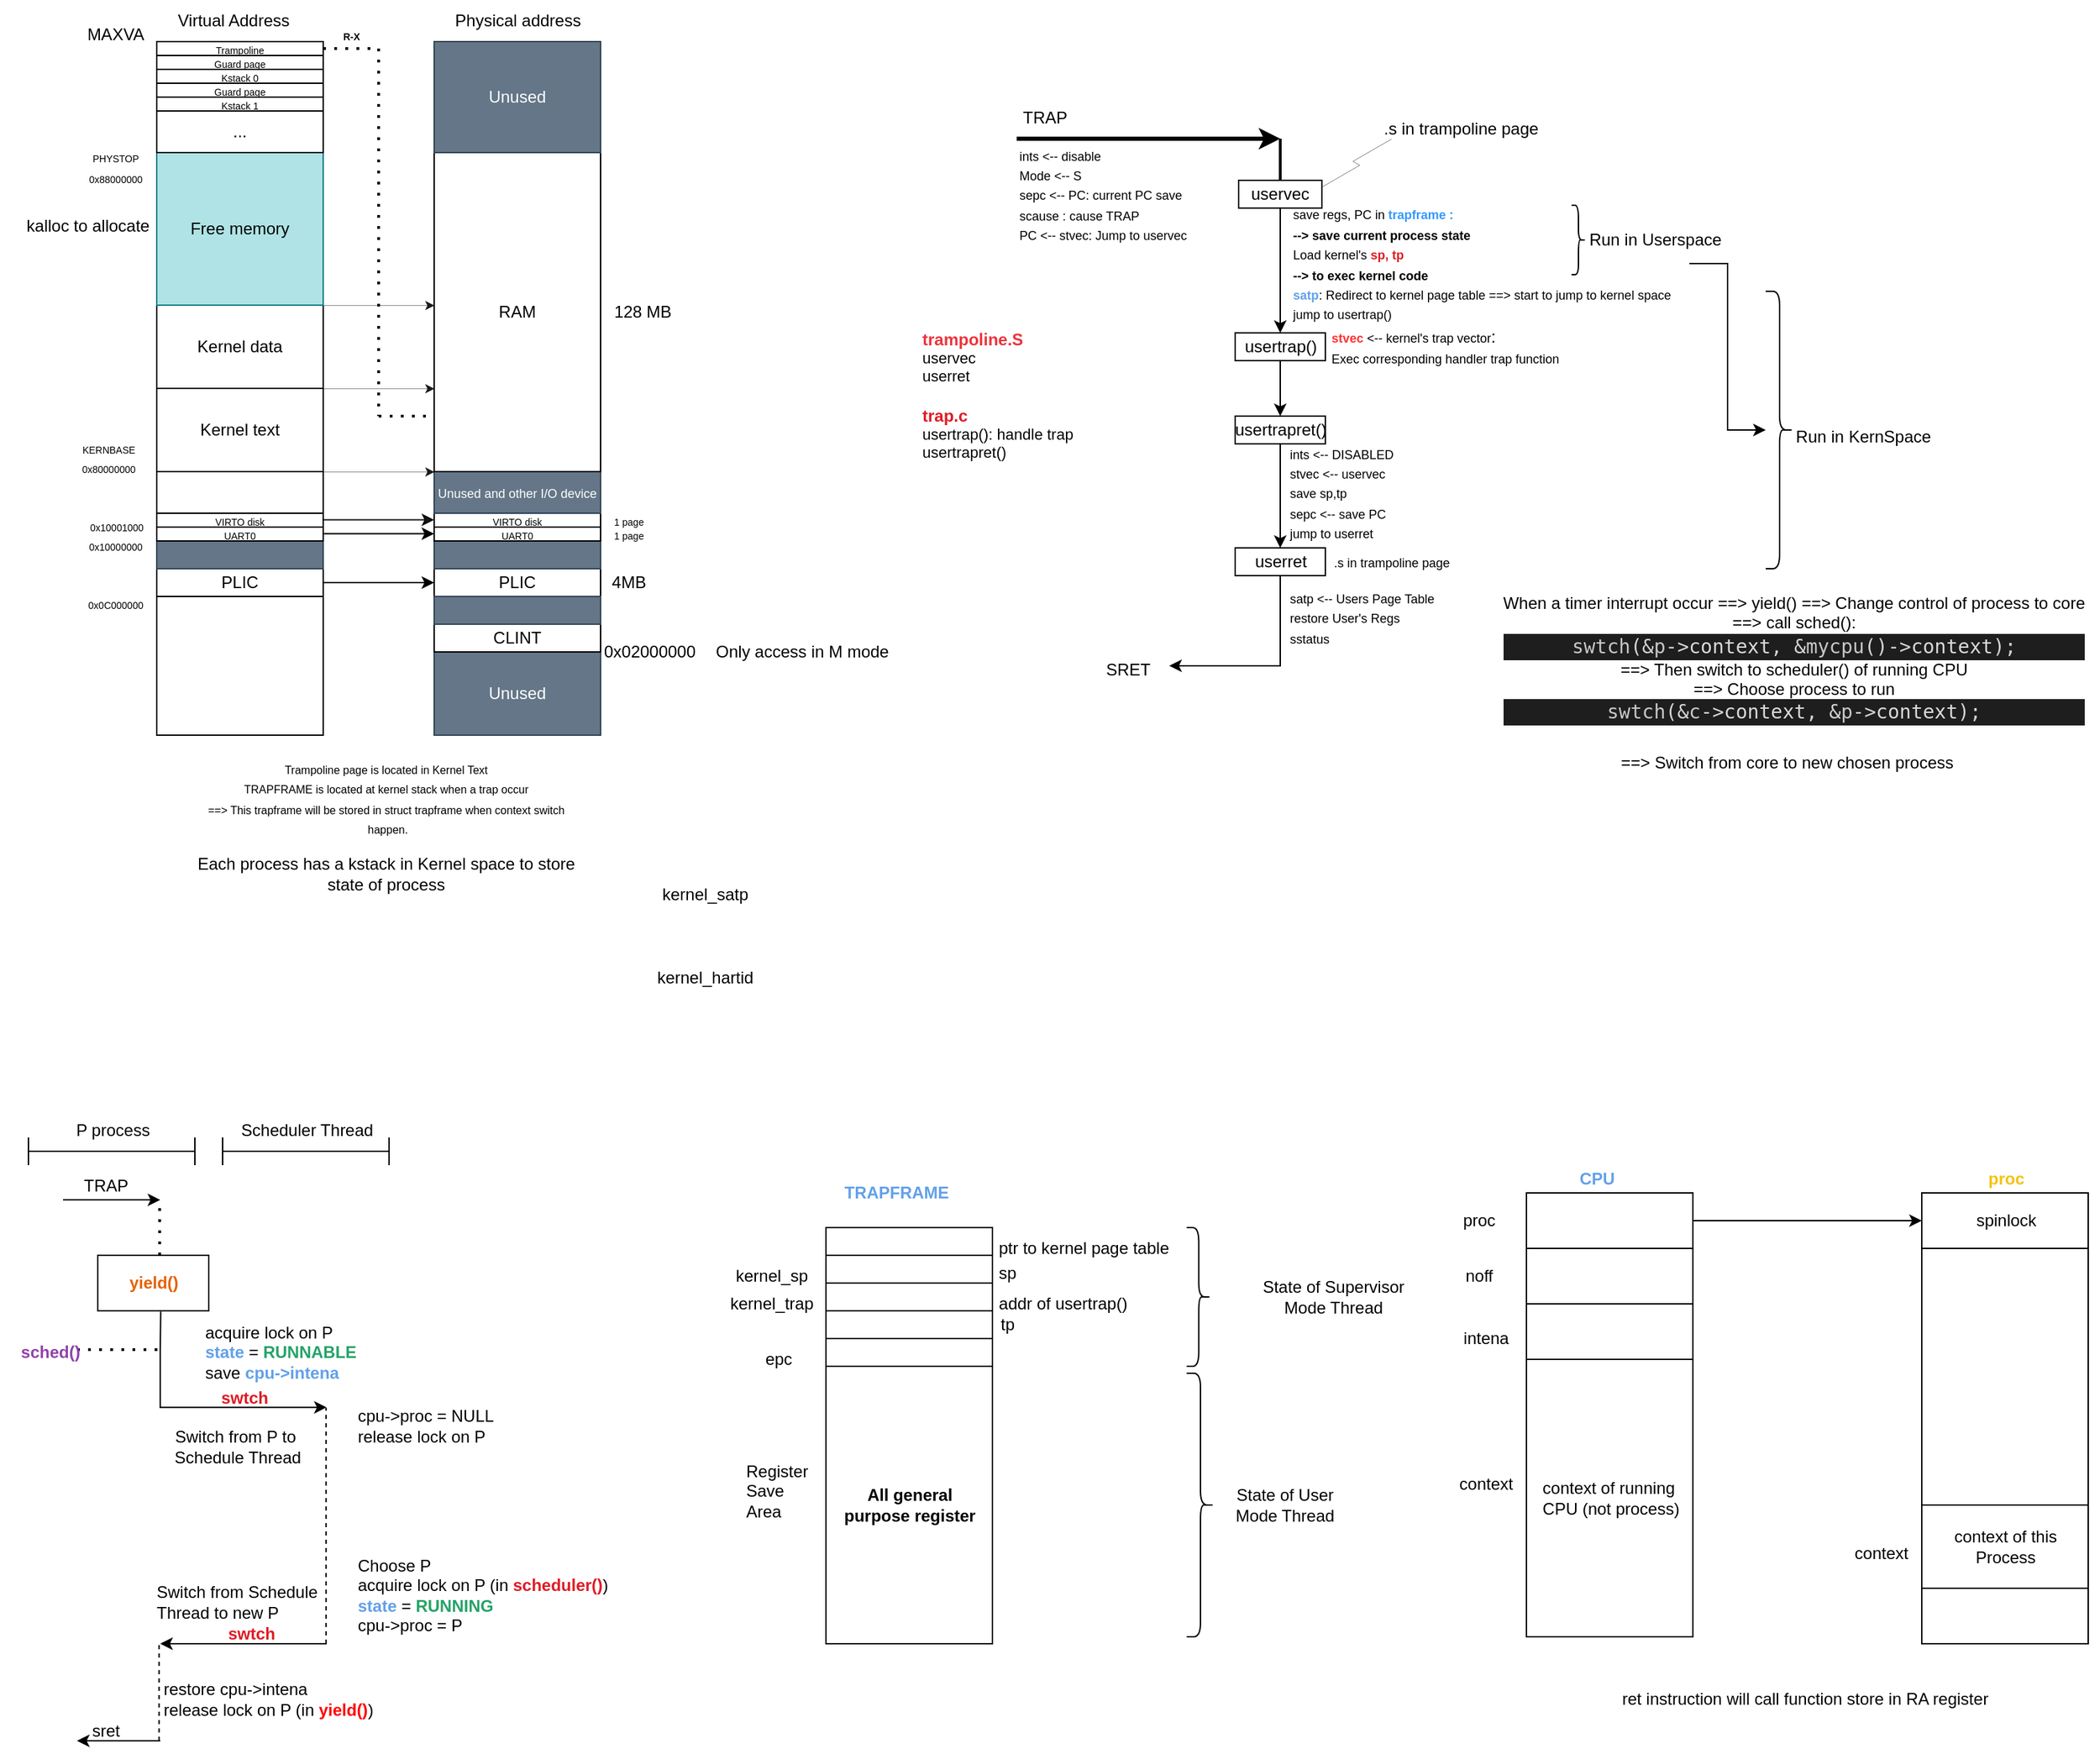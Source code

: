 <mxfile version="24.8.3">
  <diagram name="Page-1" id="MQVkfiVfp2WGuZAfBH7I">
    <mxGraphModel dx="797" dy="457" grid="1" gridSize="10" guides="1" tooltips="1" connect="1" arrows="1" fold="1" page="1" pageScale="1" pageWidth="850" pageHeight="1100" math="0" shadow="0">
      <root>
        <mxCell id="0" />
        <mxCell id="1" parent="0" />
        <mxCell id="dtvVOa7GaX0EYQpvskhJ-5" value="Unused" style="rounded=0;whiteSpace=wrap;html=1;fillColor=#647687;fontColor=#ffffff;strokeColor=#314354;" parent="1" vertex="1">
          <mxGeometry x="440" y="640" width="120" height="60" as="geometry" />
        </mxCell>
        <mxCell id="dtvVOa7GaX0EYQpvskhJ-6" value="CLINT" style="rounded=0;whiteSpace=wrap;html=1;" parent="1" vertex="1">
          <mxGeometry x="440" y="620" width="120" height="20" as="geometry" />
        </mxCell>
        <mxCell id="dtvVOa7GaX0EYQpvskhJ-7" value="PLIC" style="rounded=0;whiteSpace=wrap;html=1;" parent="1" vertex="1">
          <mxGeometry x="440" y="580" width="120" height="20" as="geometry" />
        </mxCell>
        <mxCell id="dtvVOa7GaX0EYQpvskhJ-8" value="" style="rounded=0;whiteSpace=wrap;html=1;fillColor=#647687;fontColor=#ffffff;strokeColor=#314354;" parent="1" vertex="1">
          <mxGeometry x="440" y="560" width="120" height="20" as="geometry" />
        </mxCell>
        <mxCell id="dtvVOa7GaX0EYQpvskhJ-9" value="" style="rounded=0;whiteSpace=wrap;html=1;fillColor=#647687;fontColor=#ffffff;strokeColor=#314354;" parent="1" vertex="1">
          <mxGeometry x="440" y="600" width="120" height="20" as="geometry" />
        </mxCell>
        <mxCell id="dtvVOa7GaX0EYQpvskhJ-10" value="&lt;font style=&quot;font-size: 7px;&quot;&gt;UART0&lt;/font&gt;" style="rounded=0;whiteSpace=wrap;html=1;" parent="1" vertex="1">
          <mxGeometry x="440" y="550" width="120" height="10" as="geometry" />
        </mxCell>
        <mxCell id="dtvVOa7GaX0EYQpvskhJ-11" value="&lt;font style=&quot;font-size: 7px;&quot;&gt;VIRTO disk&lt;/font&gt;" style="rounded=0;whiteSpace=wrap;html=1;" parent="1" vertex="1">
          <mxGeometry x="440" y="540" width="120" height="10" as="geometry" />
        </mxCell>
        <mxCell id="dtvVOa7GaX0EYQpvskhJ-12" value="&lt;font style=&quot;font-size: 9px;&quot;&gt;Unused and other I/O device&lt;/font&gt;" style="rounded=0;whiteSpace=wrap;html=1;fillColor=#647687;fontColor=#ffffff;strokeColor=#314354;" parent="1" vertex="1">
          <mxGeometry x="440" y="510" width="120" height="30" as="geometry" />
        </mxCell>
        <mxCell id="dtvVOa7GaX0EYQpvskhJ-13" value="RAM" style="rounded=0;whiteSpace=wrap;html=1;" parent="1" vertex="1">
          <mxGeometry x="440" y="280" width="120" height="230" as="geometry" />
        </mxCell>
        <mxCell id="dtvVOa7GaX0EYQpvskhJ-14" value="Unused" style="rounded=0;whiteSpace=wrap;html=1;fillColor=#647687;fontColor=#ffffff;strokeColor=#314354;" parent="1" vertex="1">
          <mxGeometry x="440" y="200" width="120" height="80" as="geometry" />
        </mxCell>
        <mxCell id="dtvVOa7GaX0EYQpvskhJ-20" value="Kernel text" style="rounded=0;whiteSpace=wrap;html=1;" parent="1" vertex="1">
          <mxGeometry x="240" y="450" width="120" height="60" as="geometry" />
        </mxCell>
        <mxCell id="dtvVOa7GaX0EYQpvskhJ-21" value="" style="rounded=0;whiteSpace=wrap;html=1;" parent="1" vertex="1">
          <mxGeometry x="240" y="510" width="120" height="30" as="geometry" />
        </mxCell>
        <mxCell id="dtvVOa7GaX0EYQpvskhJ-22" value="" style="rounded=0;whiteSpace=wrap;html=1;" parent="1" vertex="1">
          <mxGeometry x="240" y="600" width="120" height="100" as="geometry" />
        </mxCell>
        <mxCell id="dtvVOa7GaX0EYQpvskhJ-26" value="0x02000000" style="text;html=1;align=center;verticalAlign=middle;resizable=0;points=[];autosize=1;strokeColor=none;fillColor=none;" parent="1" vertex="1">
          <mxGeometry x="550" y="625" width="90" height="30" as="geometry" />
        </mxCell>
        <mxCell id="dtvVOa7GaX0EYQpvskhJ-28" value="" style="edgeStyle=orthogonalEdgeStyle;rounded=0;orthogonalLoop=1;jettySize=auto;html=1;" parent="1" source="dtvVOa7GaX0EYQpvskhJ-27" edge="1">
          <mxGeometry relative="1" as="geometry">
            <mxPoint x="440" y="590" as="targetPoint" />
          </mxGeometry>
        </mxCell>
        <mxCell id="dtvVOa7GaX0EYQpvskhJ-27" value="PLIC" style="rounded=0;whiteSpace=wrap;html=1;" parent="1" vertex="1">
          <mxGeometry x="240" y="580" width="120" height="20" as="geometry" />
        </mxCell>
        <mxCell id="dtvVOa7GaX0EYQpvskhJ-30" value="" style="rounded=0;whiteSpace=wrap;html=1;fillColor=#647687;fontColor=#ffffff;strokeColor=#314354;" parent="1" vertex="1">
          <mxGeometry x="240" y="560" width="120" height="20" as="geometry" />
        </mxCell>
        <mxCell id="dtvVOa7GaX0EYQpvskhJ-31" value="&lt;font style=&quot;font-size: 7px;&quot;&gt;VIRTO disk&lt;/font&gt;" style="rounded=0;whiteSpace=wrap;html=1;" parent="1" vertex="1">
          <mxGeometry x="240" y="540" width="120" height="10" as="geometry" />
        </mxCell>
        <mxCell id="dtvVOa7GaX0EYQpvskhJ-33" value="&lt;font style=&quot;font-size: 7px;&quot;&gt;UART0&lt;/font&gt;" style="rounded=0;whiteSpace=wrap;html=1;" parent="1" vertex="1">
          <mxGeometry x="240" y="550" width="120" height="10" as="geometry" />
        </mxCell>
        <mxCell id="dtvVOa7GaX0EYQpvskhJ-34" value="" style="edgeStyle=orthogonalEdgeStyle;rounded=0;orthogonalLoop=1;jettySize=auto;html=1;" parent="1" edge="1">
          <mxGeometry relative="1" as="geometry">
            <mxPoint x="360" y="554.76" as="sourcePoint" />
            <mxPoint x="440" y="554.76" as="targetPoint" />
          </mxGeometry>
        </mxCell>
        <mxCell id="dtvVOa7GaX0EYQpvskhJ-35" value="" style="edgeStyle=orthogonalEdgeStyle;rounded=0;orthogonalLoop=1;jettySize=auto;html=1;opacity=90;" parent="1" edge="1">
          <mxGeometry relative="1" as="geometry">
            <mxPoint x="360" y="544.76" as="sourcePoint" />
            <mxPoint x="440" y="544.76" as="targetPoint" />
          </mxGeometry>
        </mxCell>
        <mxCell id="dtvVOa7GaX0EYQpvskhJ-36" value="Kernel data" style="rounded=0;whiteSpace=wrap;html=1;" parent="1" vertex="1">
          <mxGeometry x="240" y="390" width="120" height="60" as="geometry" />
        </mxCell>
        <mxCell id="dtvVOa7GaX0EYQpvskhJ-37" value="Free memory" style="rounded=0;whiteSpace=wrap;html=1;fillColor=#b0e3e6;strokeColor=#0e8088;" parent="1" vertex="1">
          <mxGeometry x="240" y="280" width="120" height="110" as="geometry" />
        </mxCell>
        <mxCell id="dtvVOa7GaX0EYQpvskhJ-38" value="..." style="rounded=0;whiteSpace=wrap;html=1;" parent="1" vertex="1">
          <mxGeometry x="240" y="250" width="120" height="30" as="geometry" />
        </mxCell>
        <mxCell id="dtvVOa7GaX0EYQpvskhJ-40" value="&lt;font style=&quot;font-size: 7px;&quot;&gt;Kstack 1&lt;/font&gt;" style="rounded=0;whiteSpace=wrap;html=1;" parent="1" vertex="1">
          <mxGeometry x="240" y="240" width="120" height="10" as="geometry" />
        </mxCell>
        <mxCell id="dtvVOa7GaX0EYQpvskhJ-41" value="&lt;font style=&quot;font-size: 7px;&quot;&gt;Guard page&lt;/font&gt;" style="rounded=0;whiteSpace=wrap;html=1;" parent="1" vertex="1">
          <mxGeometry x="240" y="230" width="120" height="10" as="geometry" />
        </mxCell>
        <mxCell id="dtvVOa7GaX0EYQpvskhJ-42" value="&lt;font style=&quot;font-size: 7px;&quot;&gt;Kstack 0&lt;br&gt;&lt;/font&gt;" style="rounded=0;whiteSpace=wrap;html=1;" parent="1" vertex="1">
          <mxGeometry x="240" y="220" width="120" height="10" as="geometry" />
        </mxCell>
        <mxCell id="dtvVOa7GaX0EYQpvskhJ-43" value="&lt;font style=&quot;font-size: 7px;&quot;&gt;Guard page&lt;/font&gt;" style="rounded=0;whiteSpace=wrap;html=1;" parent="1" vertex="1">
          <mxGeometry x="240" y="210" width="120" height="10" as="geometry" />
        </mxCell>
        <mxCell id="dtvVOa7GaX0EYQpvskhJ-44" value="&lt;font style=&quot;font-size: 7px;&quot;&gt;Trampoline&lt;/font&gt;" style="rounded=0;whiteSpace=wrap;html=1;" parent="1" vertex="1">
          <mxGeometry x="240" y="200" width="120" height="10" as="geometry" />
        </mxCell>
        <mxCell id="dtvVOa7GaX0EYQpvskhJ-45" value="&lt;font style=&quot;font-size: 7px;&quot;&gt;&lt;b&gt;R-X&lt;/b&gt;&lt;/font&gt;" style="text;html=1;align=center;verticalAlign=middle;resizable=0;points=[];autosize=1;strokeColor=none;fillColor=none;" parent="1" vertex="1">
          <mxGeometry x="360" y="180" width="40" height="30" as="geometry" />
        </mxCell>
        <mxCell id="dtvVOa7GaX0EYQpvskhJ-46" value="128 MB" style="text;html=1;align=center;verticalAlign=middle;resizable=0;points=[];autosize=1;strokeColor=none;fillColor=none;" parent="1" vertex="1">
          <mxGeometry x="560" y="380" width="60" height="30" as="geometry" />
        </mxCell>
        <mxCell id="dtvVOa7GaX0EYQpvskhJ-47" value="&lt;font style=&quot;font-size: 7px;&quot;&gt;0x0C000000&lt;/font&gt;" style="text;html=1;align=center;verticalAlign=middle;resizable=0;points=[];autosize=1;strokeColor=none;fillColor=none;" parent="1" vertex="1">
          <mxGeometry x="180" y="590" width="60" height="30" as="geometry" />
        </mxCell>
        <mxCell id="dtvVOa7GaX0EYQpvskhJ-48" value="&lt;font style=&quot;font-size: 7px;&quot;&gt;0x10000000&lt;/font&gt;" style="text;html=1;align=center;verticalAlign=middle;resizable=0;points=[];autosize=1;strokeColor=none;fillColor=none;" parent="1" vertex="1">
          <mxGeometry x="180" y="548" width="60" height="30" as="geometry" />
        </mxCell>
        <mxCell id="dtvVOa7GaX0EYQpvskhJ-49" value="&lt;font style=&quot;font-size: 7px;&quot;&gt;0x10001000&lt;/font&gt;" style="text;whiteSpace=wrap;html=1;" parent="1" vertex="1">
          <mxGeometry x="190" y="535" width="70" height="40" as="geometry" />
        </mxCell>
        <mxCell id="dtvVOa7GaX0EYQpvskhJ-50" value="&lt;div style=&quot;font-size: 11px;&quot;&gt;&lt;font style=&quot;font-size: 7px;&quot;&gt;KERNBASE&lt;/font&gt;&lt;/div&gt;&lt;div style=&quot;font-size: 11px;&quot;&gt;&lt;font style=&quot;font-size: 7px;&quot;&gt;0x80000000&lt;/font&gt;&lt;br&gt;&lt;/div&gt;" style="text;html=1;align=center;verticalAlign=middle;resizable=0;points=[];autosize=1;strokeColor=none;fillColor=none;" parent="1" vertex="1">
          <mxGeometry x="175" y="480" width="60" height="40" as="geometry" />
        </mxCell>
        <mxCell id="dtvVOa7GaX0EYQpvskhJ-51" value="&lt;div&gt;&lt;font style=&quot;font-size: 7px;&quot;&gt;PHYSTOP&lt;/font&gt;&lt;/div&gt;&lt;div&gt;&lt;font style=&quot;font-size: 7px;&quot;&gt;0x88000000&lt;br&gt;&lt;/font&gt;&lt;/div&gt;" style="text;html=1;align=center;verticalAlign=middle;resizable=0;points=[];autosize=1;strokeColor=none;fillColor=none;" parent="1" vertex="1">
          <mxGeometry x="180" y="270" width="60" height="40" as="geometry" />
        </mxCell>
        <mxCell id="dtvVOa7GaX0EYQpvskhJ-52" value="MAXVA" style="text;html=1;align=center;verticalAlign=middle;resizable=0;points=[];autosize=1;strokeColor=none;fillColor=none;" parent="1" vertex="1">
          <mxGeometry x="180" y="180" width="60" height="30" as="geometry" />
        </mxCell>
        <mxCell id="dtvVOa7GaX0EYQpvskhJ-53" value="&lt;font style=&quot;font-size: 7px;&quot;&gt;1 page&lt;br&gt;&lt;/font&gt;" style="text;html=1;align=center;verticalAlign=middle;resizable=0;points=[];autosize=1;strokeColor=none;fillColor=none;" parent="1" vertex="1">
          <mxGeometry x="560" y="530" width="40" height="30" as="geometry" />
        </mxCell>
        <mxCell id="dtvVOa7GaX0EYQpvskhJ-54" value="&lt;font style=&quot;font-size: 7px;&quot;&gt;1 page&lt;br&gt;&lt;/font&gt;" style="text;html=1;align=center;verticalAlign=middle;resizable=0;points=[];autosize=1;strokeColor=none;fillColor=none;" parent="1" vertex="1">
          <mxGeometry x="560" y="540" width="40" height="30" as="geometry" />
        </mxCell>
        <mxCell id="dtvVOa7GaX0EYQpvskhJ-55" value="" style="edgeStyle=orthogonalEdgeStyle;rounded=0;orthogonalLoop=1;jettySize=auto;html=1;opacity=90;strokeWidth=0.25;" parent="1" edge="1">
          <mxGeometry relative="1" as="geometry">
            <mxPoint x="360" y="510" as="sourcePoint" />
            <mxPoint x="440" y="510" as="targetPoint" />
          </mxGeometry>
        </mxCell>
        <mxCell id="dtvVOa7GaX0EYQpvskhJ-57" value="" style="edgeStyle=orthogonalEdgeStyle;rounded=0;orthogonalLoop=1;jettySize=auto;html=1;opacity=90;strokeWidth=0.25;" parent="1" edge="1">
          <mxGeometry relative="1" as="geometry">
            <mxPoint x="360" y="450" as="sourcePoint" />
            <mxPoint x="440" y="450" as="targetPoint" />
          </mxGeometry>
        </mxCell>
        <mxCell id="dtvVOa7GaX0EYQpvskhJ-58" value="" style="edgeStyle=orthogonalEdgeStyle;rounded=0;orthogonalLoop=1;jettySize=auto;html=1;opacity=90;strokeWidth=0.25;" parent="1" edge="1">
          <mxGeometry relative="1" as="geometry">
            <mxPoint x="360" y="390" as="sourcePoint" />
            <mxPoint x="440" y="390" as="targetPoint" />
          </mxGeometry>
        </mxCell>
        <mxCell id="dtvVOa7GaX0EYQpvskhJ-59" value="4MB" style="text;html=1;align=center;verticalAlign=middle;resizable=0;points=[];autosize=1;strokeColor=none;fillColor=none;" parent="1" vertex="1">
          <mxGeometry x="555" y="575" width="50" height="30" as="geometry" />
        </mxCell>
        <mxCell id="dtvVOa7GaX0EYQpvskhJ-60" value="Only access in M mode" style="text;html=1;align=center;verticalAlign=middle;resizable=0;points=[];autosize=1;strokeColor=none;fillColor=none;" parent="1" vertex="1">
          <mxGeometry x="630" y="625" width="150" height="30" as="geometry" />
        </mxCell>
        <mxCell id="dtvVOa7GaX0EYQpvskhJ-61" value="kalloc to allocate" style="text;html=1;align=center;verticalAlign=middle;resizable=0;points=[];autosize=1;strokeColor=none;fillColor=none;" parent="1" vertex="1">
          <mxGeometry x="135" y="318" width="110" height="30" as="geometry" />
        </mxCell>
        <mxCell id="dtvVOa7GaX0EYQpvskhJ-64" value="" style="endArrow=none;dashed=1;html=1;dashPattern=1 3;strokeWidth=2;rounded=0;exitX=1;exitY=0.5;exitDx=0;exitDy=0;" parent="1" source="dtvVOa7GaX0EYQpvskhJ-44" edge="1">
          <mxGeometry width="50" height="50" relative="1" as="geometry">
            <mxPoint x="370" y="240" as="sourcePoint" />
            <mxPoint x="400" y="470" as="targetPoint" />
            <Array as="points">
              <mxPoint x="400" y="205" />
            </Array>
          </mxGeometry>
        </mxCell>
        <mxCell id="dtvVOa7GaX0EYQpvskhJ-66" value="" style="endArrow=none;dashed=1;html=1;dashPattern=1 3;strokeWidth=2;rounded=0;entryX=0;entryY=0.826;entryDx=0;entryDy=0;entryPerimeter=0;" parent="1" target="dtvVOa7GaX0EYQpvskhJ-13" edge="1">
          <mxGeometry width="50" height="50" relative="1" as="geometry">
            <mxPoint x="400" y="470" as="sourcePoint" />
            <mxPoint x="450" y="420" as="targetPoint" />
          </mxGeometry>
        </mxCell>
        <mxCell id="dtvVOa7GaX0EYQpvskhJ-67" value="&lt;div&gt;&lt;font style=&quot;font-size: 8px;&quot;&gt;Trampoline page is located in Kernel Text&lt;/font&gt;&lt;/div&gt;&lt;div&gt;&lt;font style=&quot;font-size: 8px;&quot;&gt;TRAPFRAME is located at kernel stack when a trap occur&lt;/font&gt;&lt;/div&gt;&lt;div&gt;&lt;font style=&quot;font-size: 8px;&quot;&gt;==&amp;gt; This trapframe will be stored in struct trapframe when context switch&lt;/font&gt;&lt;/div&gt;&lt;div&gt;&lt;font style=&quot;font-size: 8px;&quot;&gt;&amp;nbsp;happen.&lt;br&gt;&lt;/font&gt;&lt;/div&gt;" style="text;html=1;align=center;verticalAlign=middle;resizable=0;points=[];autosize=1;strokeColor=none;fillColor=none;" parent="1" vertex="1">
          <mxGeometry x="265" y="710" width="280" height="70" as="geometry" />
        </mxCell>
        <mxCell id="dtvVOa7GaX0EYQpvskhJ-68" value="Physical address" style="text;html=1;align=center;verticalAlign=middle;resizable=0;points=[];autosize=1;strokeColor=none;fillColor=none;" parent="1" vertex="1">
          <mxGeometry x="445" y="170" width="110" height="30" as="geometry" />
        </mxCell>
        <mxCell id="dtvVOa7GaX0EYQpvskhJ-69" value="Virtual Address" style="text;html=1;align=center;verticalAlign=middle;resizable=0;points=[];autosize=1;strokeColor=none;fillColor=none;" parent="1" vertex="1">
          <mxGeometry x="245" y="170" width="100" height="30" as="geometry" />
        </mxCell>
        <mxCell id="dtvVOa7GaX0EYQpvskhJ-70" value="&lt;div&gt;Each process has a kstack in Kernel space to store&lt;/div&gt;&lt;div&gt;state of process&lt;br&gt;&lt;/div&gt;" style="text;html=1;align=center;verticalAlign=middle;resizable=0;points=[];autosize=1;strokeColor=none;fillColor=none;" parent="1" vertex="1">
          <mxGeometry x="260" y="780" width="290" height="40" as="geometry" />
        </mxCell>
        <mxCell id="dtvVOa7GaX0EYQpvskhJ-71" value="" style="endArrow=classic;html=1;rounded=0;strokeWidth=3;" parent="1" edge="1">
          <mxGeometry width="50" height="50" relative="1" as="geometry">
            <mxPoint x="860" y="270" as="sourcePoint" />
            <mxPoint x="1050" y="270" as="targetPoint" />
          </mxGeometry>
        </mxCell>
        <mxCell id="dtvVOa7GaX0EYQpvskhJ-72" value="TRAP" style="text;html=1;align=center;verticalAlign=middle;resizable=0;points=[];autosize=1;strokeColor=none;fillColor=none;" parent="1" vertex="1">
          <mxGeometry x="850" y="240" width="60" height="30" as="geometry" />
        </mxCell>
        <mxCell id="dtvVOa7GaX0EYQpvskhJ-74" value="&lt;div align=&quot;left&quot;&gt;&lt;font style=&quot;font-size: 9px;&quot;&gt;ints &amp;lt;-- disable&lt;/font&gt;&lt;/div&gt;&lt;div align=&quot;left&quot;&gt;&lt;font style=&quot;font-size: 9px;&quot;&gt;Mode &amp;lt;-- S&lt;/font&gt;&lt;/div&gt;&lt;div align=&quot;left&quot;&gt;&lt;font style=&quot;font-size: 9px;&quot;&gt;sepc &amp;lt;-- PC: current PC save&lt;br&gt;&lt;/font&gt;&lt;/div&gt;&lt;div align=&quot;left&quot;&gt;&lt;font style=&quot;font-size: 9px;&quot;&gt;scause : cause TRAP&lt;br&gt;&lt;/font&gt;&lt;/div&gt;&lt;div align=&quot;left&quot;&gt;&lt;font style=&quot;font-size: 9px;&quot;&gt;PC &amp;lt;-- stvec: Jump to uservec&lt;br&gt;&lt;/font&gt;&lt;/div&gt;" style="text;html=1;align=left;verticalAlign=middle;resizable=0;points=[];autosize=1;strokeColor=none;fillColor=none;" parent="1" vertex="1">
          <mxGeometry x="860" y="265" width="140" height="90" as="geometry" />
        </mxCell>
        <mxCell id="dtvVOa7GaX0EYQpvskhJ-81" value="" style="edgeStyle=orthogonalEdgeStyle;rounded=0;orthogonalLoop=1;jettySize=auto;html=1;" parent="1" source="dtvVOa7GaX0EYQpvskhJ-78" target="dtvVOa7GaX0EYQpvskhJ-80" edge="1">
          <mxGeometry relative="1" as="geometry" />
        </mxCell>
        <mxCell id="dtvVOa7GaX0EYQpvskhJ-78" value="uservec" style="rounded=0;whiteSpace=wrap;html=1;" parent="1" vertex="1">
          <mxGeometry x="1020" y="300" width="60" height="20" as="geometry" />
        </mxCell>
        <mxCell id="dtvVOa7GaX0EYQpvskhJ-90" value="" style="edgeStyle=orthogonalEdgeStyle;rounded=0;orthogonalLoop=1;jettySize=auto;html=1;" parent="1" source="dtvVOa7GaX0EYQpvskhJ-80" target="dtvVOa7GaX0EYQpvskhJ-89" edge="1">
          <mxGeometry relative="1" as="geometry" />
        </mxCell>
        <mxCell id="dtvVOa7GaX0EYQpvskhJ-80" value="usertrap()" style="rounded=0;whiteSpace=wrap;html=1;" parent="1" vertex="1">
          <mxGeometry x="1017.5" y="410" width="65" height="20" as="geometry" />
        </mxCell>
        <mxCell id="72TFqB5V6fecmggWPNl0-39" value="" style="edgeStyle=orthogonalEdgeStyle;rounded=0;orthogonalLoop=1;jettySize=auto;html=1;" edge="1" parent="1" source="dtvVOa7GaX0EYQpvskhJ-82" target="dtvVOa7GaX0EYQpvskhJ-103">
          <mxGeometry relative="1" as="geometry" />
        </mxCell>
        <mxCell id="dtvVOa7GaX0EYQpvskhJ-82" value="&lt;div align=&quot;left&quot;&gt;&lt;font style=&quot;font-size: 9px;&quot;&gt;save regs, PC in &lt;font color=&quot;#3399ff&quot;&gt;&lt;b&gt;trapframe :&amp;nbsp;&lt;/b&gt;&lt;/font&gt;&lt;/font&gt;&lt;/div&gt;&lt;div align=&quot;left&quot;&gt;&lt;font style=&quot;font-size: 9px;&quot;&gt;&lt;b&gt;--&amp;gt; save current process state&lt;/b&gt; &lt;b&gt;&lt;br&gt;&lt;/b&gt;&lt;/font&gt;&lt;/div&gt;&lt;div align=&quot;left&quot;&gt;&lt;font style=&quot;font-size: 9px;&quot;&gt;Load kernel&#39;s&lt;b&gt; &lt;font color=&quot;#e01b24&quot;&gt;sp, tp&lt;/font&gt;&lt;/b&gt;&lt;/font&gt;&lt;/div&gt;&lt;div align=&quot;left&quot;&gt;&lt;font style=&quot;font-size: 9px;&quot;&gt;&lt;b&gt;--&amp;gt; to exec kernel code&lt;br&gt;&lt;/b&gt;&lt;/font&gt;&lt;/div&gt;&lt;div align=&quot;left&quot;&gt;&lt;font style=&quot;font-size: 9px;&quot;&gt;&lt;font color=&quot;#62a0ea&quot;&gt;&lt;b&gt;satp&lt;/b&gt;&lt;/font&gt;: Redirect to kernel page table ==&amp;gt; start to jump to kernel space&lt;br&gt;&lt;/font&gt;&lt;/div&gt;&lt;div align=&quot;left&quot;&gt;&lt;font style=&quot;font-size: 9px;&quot;&gt;jump to usertrap()&lt;br&gt;&lt;/font&gt;&lt;/div&gt;" style="text;html=1;align=center;verticalAlign=middle;resizable=0;points=[];autosize=1;strokeColor=none;fillColor=none;" parent="1" vertex="1">
          <mxGeometry x="1045" y="310" width="300" height="100" as="geometry" />
        </mxCell>
        <mxCell id="dtvVOa7GaX0EYQpvskhJ-84" value="" style="line;strokeWidth=2;direction=south;html=1;" parent="1" vertex="1">
          <mxGeometry x="1045" y="270" width="10" height="30" as="geometry" />
        </mxCell>
        <mxCell id="dtvVOa7GaX0EYQpvskhJ-85" value="" style="edgeStyle=isometricEdgeStyle;endArrow=none;html=1;rounded=0;strokeWidth=0.25;" parent="1" edge="1">
          <mxGeometry width="50" height="100" relative="1" as="geometry">
            <mxPoint x="1079.2" y="305" as="sourcePoint" />
            <mxPoint x="1130" y="270" as="targetPoint" />
          </mxGeometry>
        </mxCell>
        <mxCell id="dtvVOa7GaX0EYQpvskhJ-87" value=".s in trampoline page" style="text;html=1;align=center;verticalAlign=middle;resizable=0;points=[];autosize=1;strokeColor=none;fillColor=none;" parent="1" vertex="1">
          <mxGeometry x="1115" y="248" width="130" height="30" as="geometry" />
        </mxCell>
        <mxCell id="dtvVOa7GaX0EYQpvskhJ-88" value="&lt;div&gt;&lt;font style=&quot;font-size: 9px;&quot;&gt;&lt;font color=&quot;#ff3333&quot;&gt;&lt;b&gt;stvec&lt;/b&gt;&lt;/font&gt; &amp;lt;-- kernel&#39;s trap vector&lt;/font&gt;:&amp;nbsp;&lt;/div&gt;&lt;div&gt;&lt;font style=&quot;font-size: 9px;&quot;&gt;Exec corresponding handler trap function&lt;/font&gt;&lt;/div&gt;" style="text;html=1;align=left;verticalAlign=middle;resizable=0;points=[];autosize=1;strokeColor=none;fillColor=none;" parent="1" vertex="1">
          <mxGeometry x="1085" y="400" width="190" height="40" as="geometry" />
        </mxCell>
        <mxCell id="dtvVOa7GaX0EYQpvskhJ-92" value="" style="edgeStyle=orthogonalEdgeStyle;rounded=0;orthogonalLoop=1;jettySize=auto;html=1;" parent="1" source="dtvVOa7GaX0EYQpvskhJ-89" target="dtvVOa7GaX0EYQpvskhJ-91" edge="1">
          <mxGeometry relative="1" as="geometry" />
        </mxCell>
        <mxCell id="dtvVOa7GaX0EYQpvskhJ-89" value="usertrapret()" style="rounded=0;whiteSpace=wrap;html=1;" parent="1" vertex="1">
          <mxGeometry x="1017.5" y="470" width="65" height="20" as="geometry" />
        </mxCell>
        <mxCell id="dtvVOa7GaX0EYQpvskhJ-91" value="userret" style="rounded=0;whiteSpace=wrap;html=1;" parent="1" vertex="1">
          <mxGeometry x="1017.5" y="565" width="65" height="20" as="geometry" />
        </mxCell>
        <mxCell id="dtvVOa7GaX0EYQpvskhJ-93" value="&lt;font style=&quot;font-size: 9px;&quot;&gt;.s in trampoline page&lt;br&gt;&lt;/font&gt;" style="text;html=1;align=center;verticalAlign=middle;resizable=0;points=[];autosize=1;strokeColor=none;fillColor=none;" parent="1" vertex="1">
          <mxGeometry x="1075" y="560" width="110" height="30" as="geometry" />
        </mxCell>
        <mxCell id="dtvVOa7GaX0EYQpvskhJ-94" value="&lt;div&gt;&lt;font style=&quot;font-size: 9px;&quot;&gt;ints &amp;lt;-- DISABLED&lt;/font&gt;&lt;/div&gt;&lt;div&gt;&lt;font style=&quot;font-size: 9px;&quot;&gt;stvec &amp;lt;-- uservec&lt;/font&gt;&lt;/div&gt;&lt;div&gt;&lt;font style=&quot;font-size: 9px;&quot;&gt;save sp,tp&lt;/font&gt;&lt;/div&gt;&lt;div&gt;&lt;font style=&quot;font-size: 9px;&quot;&gt;sepc &amp;lt;-- save PC&lt;/font&gt;&lt;/div&gt;&lt;div&gt;&lt;font style=&quot;font-size: 9px;&quot;&gt;jump to userret&lt;br&gt;&lt;/font&gt;&lt;/div&gt;" style="text;html=1;align=left;verticalAlign=middle;resizable=0;points=[];autosize=1;strokeColor=none;fillColor=none;" parent="1" vertex="1">
          <mxGeometry x="1055" y="480" width="100" height="90" as="geometry" />
        </mxCell>
        <mxCell id="dtvVOa7GaX0EYQpvskhJ-95" value="" style="endArrow=classic;html=1;rounded=0;" parent="1" edge="1">
          <mxGeometry width="50" height="50" relative="1" as="geometry">
            <mxPoint x="1050" y="585" as="sourcePoint" />
            <mxPoint x="970" y="650" as="targetPoint" />
            <Array as="points">
              <mxPoint x="1050" y="650" />
            </Array>
          </mxGeometry>
        </mxCell>
        <mxCell id="dtvVOa7GaX0EYQpvskhJ-96" value="SRET" style="text;html=1;align=center;verticalAlign=middle;resizable=0;points=[];autosize=1;strokeColor=none;fillColor=none;" parent="1" vertex="1">
          <mxGeometry x="910" y="638" width="60" height="30" as="geometry" />
        </mxCell>
        <mxCell id="dtvVOa7GaX0EYQpvskhJ-97" value="&lt;div&gt;&lt;font style=&quot;font-size: 9px;&quot;&gt;satp &amp;lt;-- Users Page Table&lt;/font&gt;&lt;/div&gt;&lt;div&gt;&lt;font style=&quot;font-size: 9px;&quot;&gt;restore User&#39;s Regs&lt;/font&gt;&lt;/div&gt;&lt;div&gt;&lt;font style=&quot;font-size: 9px;&quot;&gt;sstatus&lt;br&gt;&lt;/font&gt;&lt;/div&gt;" style="text;html=1;align=left;verticalAlign=middle;resizable=0;points=[];autosize=1;strokeColor=none;fillColor=none;" parent="1" vertex="1">
          <mxGeometry x="1055" y="585" width="130" height="60" as="geometry" />
        </mxCell>
        <mxCell id="dtvVOa7GaX0EYQpvskhJ-98" value="&lt;div align=&quot;left&quot;&gt;&lt;b&gt;&lt;font color=&quot;#ed333b&quot;&gt;trampoline.S&lt;/font&gt;&lt;/b&gt;&lt;/div&gt;&lt;div align=&quot;left&quot; style=&quot;font-size: 11px;&quot;&gt;&lt;font style=&quot;font-size: 11px;&quot;&gt;uservec&lt;/font&gt;&lt;/div&gt;&lt;div align=&quot;left&quot; style=&quot;font-size: 11px;&quot;&gt;&lt;font style=&quot;font-size: 11px;&quot;&gt;userret&lt;/font&gt;&lt;/div&gt;&lt;div align=&quot;left&quot;&gt;&lt;br&gt;&lt;/div&gt;&lt;div align=&quot;left&quot;&gt;&lt;font color=&quot;#e01b24&quot;&gt;&lt;b&gt;trap.c&lt;/b&gt;&lt;/font&gt;&lt;/div&gt;&lt;div align=&quot;left&quot; style=&quot;font-size: 11px;&quot;&gt;&lt;font style=&quot;font-size: 11px;&quot;&gt;usertrap(): handle trap&lt;br&gt;&lt;/font&gt;&lt;/div&gt;&lt;div align=&quot;left&quot; style=&quot;font-size: 11px;&quot;&gt;&lt;font style=&quot;font-size: 11px;&quot;&gt;usertrapret()&lt;/font&gt;&lt;br&gt;&lt;/div&gt;" style="text;html=1;align=left;verticalAlign=middle;resizable=0;points=[];autosize=1;strokeColor=none;fillColor=none;" parent="1" vertex="1">
          <mxGeometry x="790" y="400" width="130" height="110" as="geometry" />
        </mxCell>
        <mxCell id="dtvVOa7GaX0EYQpvskhJ-101" value="" style="shape=curlyBracket;whiteSpace=wrap;html=1;rounded=1;flipH=1;labelPosition=right;verticalLabelPosition=middle;align=left;verticalAlign=middle;size=0.5;" parent="1" vertex="1">
          <mxGeometry x="1260" y="318" width="10" height="50" as="geometry" />
        </mxCell>
        <mxCell id="dtvVOa7GaX0EYQpvskhJ-102" value="Run in Userspace" style="text;html=1;align=center;verticalAlign=middle;resizable=0;points=[];autosize=1;strokeColor=none;fillColor=none;" parent="1" vertex="1">
          <mxGeometry x="1260" y="328" width="120" height="30" as="geometry" />
        </mxCell>
        <mxCell id="dtvVOa7GaX0EYQpvskhJ-103" value="" style="shape=curlyBracket;whiteSpace=wrap;html=1;rounded=1;flipH=1;labelPosition=right;verticalLabelPosition=middle;align=left;verticalAlign=middle;" parent="1" vertex="1">
          <mxGeometry x="1400" y="380" width="20" height="200" as="geometry" />
        </mxCell>
        <mxCell id="dtvVOa7GaX0EYQpvskhJ-104" value="Run in KernSpace" style="text;html=1;align=center;verticalAlign=middle;resizable=0;points=[];autosize=1;strokeColor=none;fillColor=none;" parent="1" vertex="1">
          <mxGeometry x="1410" y="470" width="120" height="30" as="geometry" />
        </mxCell>
        <mxCell id="72TFqB5V6fecmggWPNl0-1" value="&lt;div&gt;All general&lt;/div&gt;&lt;div&gt;purpose register&lt;br&gt;&lt;/div&gt;" style="rounded=0;whiteSpace=wrap;html=1;fontStyle=1" vertex="1" parent="1">
          <mxGeometry x="722.5" y="1155" width="120" height="200" as="geometry" />
        </mxCell>
        <mxCell id="72TFqB5V6fecmggWPNl0-2" value="" style="rounded=0;whiteSpace=wrap;html=1;" vertex="1" parent="1">
          <mxGeometry x="722.5" y="1135" width="120" height="20" as="geometry" />
        </mxCell>
        <mxCell id="72TFqB5V6fecmggWPNl0-3" value="" style="rounded=0;whiteSpace=wrap;html=1;" vertex="1" parent="1">
          <mxGeometry x="722.5" y="1055" width="120" height="20" as="geometry" />
        </mxCell>
        <mxCell id="72TFqB5V6fecmggWPNl0-4" value="" style="rounded=0;whiteSpace=wrap;html=1;" vertex="1" parent="1">
          <mxGeometry x="722.5" y="1075" width="120" height="20" as="geometry" />
        </mxCell>
        <mxCell id="72TFqB5V6fecmggWPNl0-5" value="" style="rounded=0;whiteSpace=wrap;html=1;" vertex="1" parent="1">
          <mxGeometry x="722.5" y="1095" width="120" height="20" as="geometry" />
        </mxCell>
        <mxCell id="72TFqB5V6fecmggWPNl0-6" value="" style="rounded=0;whiteSpace=wrap;html=1;" vertex="1" parent="1">
          <mxGeometry x="722.5" y="1115" width="120" height="20" as="geometry" />
        </mxCell>
        <mxCell id="72TFqB5V6fecmggWPNl0-7" value="&lt;div&gt;Register&lt;/div&gt;&lt;div&gt;Save &lt;br&gt;&lt;/div&gt;&lt;div&gt;Area&lt;br&gt;&lt;/div&gt;" style="text;html=1;align=left;verticalAlign=middle;resizable=0;points=[];autosize=1;strokeColor=none;fillColor=none;" vertex="1" parent="1">
          <mxGeometry x="662.5" y="1215" width="70" height="60" as="geometry" />
        </mxCell>
        <mxCell id="72TFqB5V6fecmggWPNl0-8" value="epc" style="text;html=1;align=center;verticalAlign=middle;resizable=0;points=[];autosize=1;strokeColor=none;fillColor=none;" vertex="1" parent="1">
          <mxGeometry x="667.5" y="1135" width="40" height="30" as="geometry" />
        </mxCell>
        <mxCell id="72TFqB5V6fecmggWPNl0-9" value="kernel_hartid" style="text;html=1;align=center;verticalAlign=middle;resizable=0;points=[];autosize=1;strokeColor=none;fillColor=none;" vertex="1" parent="1">
          <mxGeometry x="590" y="860" width="90" height="30" as="geometry" />
        </mxCell>
        <mxCell id="72TFqB5V6fecmggWPNl0-10" value="kernel_trap" style="text;html=1;align=center;verticalAlign=middle;resizable=0;points=[];autosize=1;strokeColor=none;fillColor=none;" vertex="1" parent="1">
          <mxGeometry x="642.5" y="1095" width="80" height="30" as="geometry" />
        </mxCell>
        <mxCell id="72TFqB5V6fecmggWPNl0-11" value="kernel_sp" style="text;html=1;align=center;verticalAlign=middle;resizable=0;points=[];autosize=1;strokeColor=none;fillColor=none;" vertex="1" parent="1">
          <mxGeometry x="642.5" y="1075" width="80" height="30" as="geometry" />
        </mxCell>
        <mxCell id="72TFqB5V6fecmggWPNl0-12" value="kernel_satp" style="text;html=1;align=center;verticalAlign=middle;resizable=0;points=[];autosize=1;strokeColor=none;fillColor=none;" vertex="1" parent="1">
          <mxGeometry x="590" y="800" width="90" height="30" as="geometry" />
        </mxCell>
        <mxCell id="72TFqB5V6fecmggWPNl0-13" value="ptr to kernel page table" style="text;html=1;align=center;verticalAlign=middle;resizable=0;points=[];autosize=1;strokeColor=none;fillColor=none;" vertex="1" parent="1">
          <mxGeometry x="832.5" y="1055" width="150" height="30" as="geometry" />
        </mxCell>
        <mxCell id="72TFqB5V6fecmggWPNl0-14" value="sp" style="text;html=1;align=center;verticalAlign=middle;resizable=0;points=[];autosize=1;strokeColor=none;fillColor=none;" vertex="1" parent="1">
          <mxGeometry x="832.5" y="1073" width="40" height="30" as="geometry" />
        </mxCell>
        <mxCell id="72TFqB5V6fecmggWPNl0-15" value="addr of usertrap()" style="text;html=1;align=center;verticalAlign=middle;resizable=0;points=[];autosize=1;strokeColor=none;fillColor=none;" vertex="1" parent="1">
          <mxGeometry x="832.5" y="1095" width="120" height="30" as="geometry" />
        </mxCell>
        <mxCell id="72TFqB5V6fecmggWPNl0-16" value="tp" style="text;html=1;align=center;verticalAlign=middle;resizable=0;points=[];autosize=1;strokeColor=none;fillColor=none;" vertex="1" parent="1">
          <mxGeometry x="837.5" y="1110" width="30" height="30" as="geometry" />
        </mxCell>
        <mxCell id="72TFqB5V6fecmggWPNl0-17" value="" style="shape=curlyBracket;whiteSpace=wrap;html=1;rounded=1;flipH=1;labelPosition=right;verticalLabelPosition=middle;align=left;verticalAlign=middle;" vertex="1" parent="1">
          <mxGeometry x="982.5" y="1055" width="17.5" height="100" as="geometry" />
        </mxCell>
        <mxCell id="72TFqB5V6fecmggWPNl0-18" value="" style="shape=curlyBracket;whiteSpace=wrap;html=1;rounded=1;flipH=1;labelPosition=right;verticalLabelPosition=middle;align=left;verticalAlign=middle;fontColor=#00FF00;" vertex="1" parent="1">
          <mxGeometry x="982.5" y="1160" width="20" height="190" as="geometry" />
        </mxCell>
        <mxCell id="72TFqB5V6fecmggWPNl0-19" value="&lt;div&gt;State of Supervisor&lt;/div&gt;&lt;div&gt;Mode Thread&lt;br&gt;&lt;/div&gt;" style="text;html=1;align=center;verticalAlign=middle;resizable=0;points=[];autosize=1;strokeColor=none;fillColor=none;" vertex="1" parent="1">
          <mxGeometry x="1022.5" y="1085" width="130" height="40" as="geometry" />
        </mxCell>
        <mxCell id="72TFqB5V6fecmggWPNl0-20" value="&lt;div&gt;State of User&lt;/div&gt;&lt;div&gt;Mode Thread&lt;br&gt;&lt;/div&gt;" style="text;html=1;align=center;verticalAlign=middle;resizable=0;points=[];autosize=1;strokeColor=none;fillColor=none;" vertex="1" parent="1">
          <mxGeometry x="1007.5" y="1235" width="90" height="40" as="geometry" />
        </mxCell>
        <mxCell id="72TFqB5V6fecmggWPNl0-21" value="" style="verticalLabelPosition=bottom;verticalAlign=top;html=1;shape=mxgraph.basic.rect;fillColor2=none;strokeWidth=1;size=20;indent=5;" vertex="1" parent="1">
          <mxGeometry x="1227.5" y="1150" width="120" height="200" as="geometry" />
        </mxCell>
        <mxCell id="72TFqB5V6fecmggWPNl0-22" value="" style="verticalLabelPosition=bottom;verticalAlign=top;html=1;shape=mxgraph.basic.rect;fillColor2=none;strokeWidth=1;size=20;indent=5;fontStyle=1" vertex="1" parent="1">
          <mxGeometry x="1227.5" y="1110" width="120" height="40" as="geometry" />
        </mxCell>
        <mxCell id="72TFqB5V6fecmggWPNl0-23" value="" style="verticalLabelPosition=bottom;verticalAlign=top;html=1;shape=mxgraph.basic.rect;fillColor2=none;strokeWidth=1;size=20;indent=5;fontStyle=1" vertex="1" parent="1">
          <mxGeometry x="1227.5" y="1070" width="120" height="40" as="geometry" />
        </mxCell>
        <mxCell id="72TFqB5V6fecmggWPNl0-34" value="" style="edgeStyle=orthogonalEdgeStyle;rounded=0;orthogonalLoop=1;jettySize=auto;html=1;" edge="1" parent="1" source="72TFqB5V6fecmggWPNl0-24" target="72TFqB5V6fecmggWPNl0-33">
          <mxGeometry relative="1" as="geometry" />
        </mxCell>
        <mxCell id="72TFqB5V6fecmggWPNl0-24" value="" style="verticalLabelPosition=bottom;verticalAlign=top;html=1;shape=mxgraph.basic.rect;fillColor2=none;strokeWidth=1;size=20;indent=5;fontStyle=1" vertex="1" parent="1">
          <mxGeometry x="1227.5" y="1030" width="120" height="40" as="geometry" />
        </mxCell>
        <mxCell id="72TFqB5V6fecmggWPNl0-25" value="&lt;b&gt;&lt;font color=&quot;#62a0ea&quot;&gt;TRAPFRAME&lt;/font&gt;&lt;/b&gt;" style="text;html=1;align=center;verticalAlign=middle;resizable=0;points=[];autosize=1;strokeColor=none;fillColor=none;" vertex="1" parent="1">
          <mxGeometry x="722.5" y="1015" width="100" height="30" as="geometry" />
        </mxCell>
        <mxCell id="72TFqB5V6fecmggWPNl0-27" value="proc" style="text;html=1;align=center;verticalAlign=middle;resizable=0;points=[];autosize=1;strokeColor=none;fillColor=none;" vertex="1" parent="1">
          <mxGeometry x="1167.5" y="1035" width="50" height="30" as="geometry" />
        </mxCell>
        <mxCell id="72TFqB5V6fecmggWPNl0-28" value="noff" style="text;html=1;align=center;verticalAlign=middle;resizable=0;points=[];autosize=1;strokeColor=none;fillColor=none;" vertex="1" parent="1">
          <mxGeometry x="1172.5" y="1075" width="40" height="30" as="geometry" />
        </mxCell>
        <mxCell id="72TFqB5V6fecmggWPNl0-29" value="intena" style="text;html=1;align=center;verticalAlign=middle;resizable=0;points=[];autosize=1;strokeColor=none;fillColor=none;" vertex="1" parent="1">
          <mxGeometry x="1167.5" y="1120" width="60" height="30" as="geometry" />
        </mxCell>
        <mxCell id="72TFqB5V6fecmggWPNl0-30" value="context" style="text;html=1;align=center;verticalAlign=middle;resizable=0;points=[];autosize=1;strokeColor=none;fillColor=none;" vertex="1" parent="1">
          <mxGeometry x="1167.5" y="1225" width="60" height="30" as="geometry" />
        </mxCell>
        <mxCell id="72TFqB5V6fecmggWPNl0-31" value="&lt;font color=&quot;#62a0ea&quot;&gt;&lt;b&gt;CPU&lt;/b&gt;&lt;/font&gt;" style="text;html=1;align=center;verticalAlign=middle;resizable=0;points=[];autosize=1;strokeColor=none;fillColor=none;" vertex="1" parent="1">
          <mxGeometry x="1252.5" y="1005" width="50" height="30" as="geometry" />
        </mxCell>
        <mxCell id="72TFqB5V6fecmggWPNl0-33" value="" style="verticalLabelPosition=bottom;verticalAlign=top;html=1;shape=mxgraph.basic.rect;fillColor2=none;strokeWidth=1;size=20;indent=5;fontStyle=1" vertex="1" parent="1">
          <mxGeometry x="1512.5" y="1030" width="120" height="40" as="geometry" />
        </mxCell>
        <mxCell id="72TFqB5V6fecmggWPNl0-35" value="&lt;b&gt;&lt;font color=&quot;#f5c211&quot;&gt;proc&lt;/font&gt;&lt;/b&gt;" style="text;html=1;align=center;verticalAlign=middle;resizable=0;points=[];autosize=1;strokeColor=none;fillColor=none;" vertex="1" parent="1">
          <mxGeometry x="1547.5" y="1005" width="50" height="30" as="geometry" />
        </mxCell>
        <mxCell id="72TFqB5V6fecmggWPNl0-36" value="&lt;div&gt;context of running&amp;nbsp;&lt;/div&gt;&lt;div&gt;CPU (not process)&lt;/div&gt;" style="text;html=1;align=center;verticalAlign=middle;resizable=0;points=[];autosize=1;strokeColor=none;fillColor=none;" vertex="1" parent="1">
          <mxGeometry x="1227.5" y="1230" width="120" height="40" as="geometry" />
        </mxCell>
        <mxCell id="72TFqB5V6fecmggWPNl0-37" value="&lt;div&gt;When a timer interrupt occur ==&amp;gt; yield() ==&amp;gt; Change control of process to core&lt;/div&gt;&lt;div&gt;==&amp;gt; call sched(): &lt;br&gt;&lt;div style=&quot;color: #d4d4d4;background-color: #1e1e1e;font-family: &#39;Droid Sans Mono&#39;, &#39;monospace&#39;, monospace;font-weight: normal;font-size: 14px;line-height: 19px;white-space: pre;&quot;&gt;&lt;div&gt;&lt;span style=&quot;color: #c8c8c8;&quot;&gt;swtch&lt;/span&gt;&lt;span style=&quot;color: #d4d4d4;&quot;&gt;(&amp;amp;&lt;/span&gt;&lt;span style=&quot;color: #c8c8c8;&quot;&gt;p&lt;/span&gt;&lt;span style=&quot;color: #d4d4d4;&quot;&gt;-&amp;gt;&lt;/span&gt;&lt;span style=&quot;color: #dadada;&quot;&gt;context&lt;/span&gt;&lt;span style=&quot;color: #d4d4d4;&quot;&gt;, &amp;amp;&lt;/span&gt;&lt;span style=&quot;color: #c8c8c8;&quot;&gt;mycpu&lt;/span&gt;&lt;span style=&quot;color: #d4d4d4;&quot;&gt;()-&amp;gt;&lt;/span&gt;&lt;span style=&quot;color: #dadada;&quot;&gt;context&lt;/span&gt;&lt;span style=&quot;color: #d4d4d4;&quot;&gt;);&lt;/span&gt;&lt;/div&gt;&lt;/div&gt;&lt;/div&gt;&lt;div&gt;==&amp;gt; Then switch to scheduler() of running CPU&lt;/div&gt;&lt;div&gt;==&amp;gt; Choose process to run&lt;br&gt;&lt;div style=&quot;color: #d4d4d4;background-color: #1e1e1e;font-family: &#39;Droid Sans Mono&#39;, &#39;monospace&#39;, monospace;font-weight: normal;font-size: 14px;line-height: 19px;white-space: pre;&quot;&gt;&lt;div&gt;&lt;span style=&quot;color: #c8c8c8;&quot;&gt;swtch&lt;/span&gt;&lt;span style=&quot;color: #d4d4d4;&quot;&gt;(&amp;amp;&lt;/span&gt;&lt;span style=&quot;color: #c8c8c8;&quot;&gt;c&lt;/span&gt;&lt;span style=&quot;color: #d4d4d4;&quot;&gt;-&amp;gt;&lt;/span&gt;&lt;span style=&quot;color: #dadada;&quot;&gt;context&lt;/span&gt;&lt;span style=&quot;color: #d4d4d4;&quot;&gt;, &amp;amp;&lt;/span&gt;&lt;span style=&quot;color: #c8c8c8;&quot;&gt;p&lt;/span&gt;&lt;span style=&quot;color: #d4d4d4;&quot;&gt;-&amp;gt;&lt;/span&gt;&lt;span style=&quot;color: #dadada;&quot;&gt;context&lt;/span&gt;&lt;span style=&quot;color: #d4d4d4;&quot;&gt;);&lt;/span&gt;&lt;/div&gt;&lt;/div&gt;&lt;/div&gt;" style="text;html=1;align=center;verticalAlign=middle;resizable=0;points=[];autosize=1;strokeColor=none;fillColor=none;" vertex="1" parent="1">
          <mxGeometry x="1200" y="590" width="440" height="110" as="geometry" />
        </mxCell>
        <mxCell id="72TFqB5V6fecmggWPNl0-38" value="==&amp;gt; Switch from core to new chosen process" style="text;html=1;align=center;verticalAlign=middle;resizable=0;points=[];autosize=1;strokeColor=none;fillColor=none;" vertex="1" parent="1">
          <mxGeometry x="1285" y="705" width="260" height="30" as="geometry" />
        </mxCell>
        <mxCell id="72TFqB5V6fecmggWPNl0-43" value="" style="endArrow=classic;html=1;rounded=0;" edge="1" parent="1">
          <mxGeometry width="50" height="50" relative="1" as="geometry">
            <mxPoint x="172.5" y="1035" as="sourcePoint" />
            <mxPoint x="242.5" y="1035" as="targetPoint" />
          </mxGeometry>
        </mxCell>
        <mxCell id="72TFqB5V6fecmggWPNl0-44" value="TRAP" style="text;html=1;align=center;verticalAlign=middle;resizable=0;points=[];autosize=1;strokeColor=none;fillColor=none;" vertex="1" parent="1">
          <mxGeometry x="172.5" y="1010" width="60" height="30" as="geometry" />
        </mxCell>
        <mxCell id="72TFqB5V6fecmggWPNl0-45" value="&lt;b&gt;&lt;font color=&quot;#e66100&quot;&gt;yield()&lt;/font&gt;&lt;/b&gt;" style="rounded=0;whiteSpace=wrap;html=1;" vertex="1" parent="1">
          <mxGeometry x="197.5" y="1075" width="80" height="40" as="geometry" />
        </mxCell>
        <mxCell id="72TFqB5V6fecmggWPNl0-46" value="" style="endArrow=none;dashed=1;html=1;dashPattern=1 3;strokeWidth=2;rounded=0;" edge="1" parent="1">
          <mxGeometry width="50" height="50" relative="1" as="geometry">
            <mxPoint x="242.12" y="1075" as="sourcePoint" />
            <mxPoint x="242.12" y="1035" as="targetPoint" />
          </mxGeometry>
        </mxCell>
        <mxCell id="72TFqB5V6fecmggWPNl0-47" value="" style="endArrow=classic;html=1;rounded=0;exitX=0.567;exitY=1.015;exitDx=0;exitDy=0;exitPerimeter=0;" edge="1" parent="1" source="72TFqB5V6fecmggWPNl0-45">
          <mxGeometry width="50" height="50" relative="1" as="geometry">
            <mxPoint x="245.1" y="1115.0" as="sourcePoint" />
            <mxPoint x="362.5" y="1184.6" as="targetPoint" />
            <Array as="points">
              <mxPoint x="242.5" y="1144.6" />
              <mxPoint x="242.5" y="1184.6" />
              <mxPoint x="252.5" y="1184.6" />
            </Array>
          </mxGeometry>
        </mxCell>
        <mxCell id="72TFqB5V6fecmggWPNl0-48" value="&lt;b&gt;&lt;font color=&quot;#e01b24&quot;&gt;swtch&lt;/font&gt;&lt;/b&gt;" style="text;html=1;align=center;verticalAlign=middle;resizable=0;points=[];autosize=1;strokeColor=none;fillColor=none;" vertex="1" parent="1">
          <mxGeometry x="272.5" y="1163" width="60" height="30" as="geometry" />
        </mxCell>
        <mxCell id="72TFqB5V6fecmggWPNl0-49" value="" style="endArrow=none;dashed=1;html=1;rounded=0;" edge="1" parent="1">
          <mxGeometry width="50" height="50" relative="1" as="geometry">
            <mxPoint x="362.1" y="1355" as="sourcePoint" />
            <mxPoint x="362.1" y="1185" as="targetPoint" />
          </mxGeometry>
        </mxCell>
        <mxCell id="72TFqB5V6fecmggWPNl0-50" value="" style="endArrow=classic;html=1;rounded=0;" edge="1" parent="1">
          <mxGeometry width="50" height="50" relative="1" as="geometry">
            <mxPoint x="362.5" y="1355" as="sourcePoint" />
            <mxPoint x="242.5" y="1355" as="targetPoint" />
          </mxGeometry>
        </mxCell>
        <mxCell id="72TFqB5V6fecmggWPNl0-51" value="&lt;div&gt;acquire lock on P&lt;/div&gt;&lt;div&gt;&lt;b&gt;&lt;font color=&quot;#62a0ea&quot;&gt;state&lt;/font&gt;&lt;/b&gt; = &lt;b&gt;&lt;font color=&quot;#26a269&quot;&gt;RUNNABLE&lt;/font&gt;&lt;/b&gt;&lt;/div&gt;&lt;div&gt;save &lt;b&gt;&lt;font color=&quot;#62a0ea&quot;&gt;cpu-&amp;gt;intena&lt;/font&gt;&lt;/b&gt;&lt;br&gt;&lt;/div&gt;" style="text;html=1;align=left;verticalAlign=middle;resizable=0;points=[];autosize=1;strokeColor=none;fillColor=none;" vertex="1" parent="1">
          <mxGeometry x="272.5" y="1115" width="130" height="60" as="geometry" />
        </mxCell>
        <mxCell id="72TFqB5V6fecmggWPNl0-52" value="&lt;div&gt;cpu-&amp;gt;proc = NULL&lt;/div&gt;&lt;div&gt;release lock on P&lt;br&gt;&lt;/div&gt;" style="text;html=1;align=left;verticalAlign=middle;resizable=0;points=[];autosize=1;strokeColor=none;fillColor=none;" vertex="1" parent="1">
          <mxGeometry x="382.5" y="1178" width="120" height="40" as="geometry" />
        </mxCell>
        <mxCell id="72TFqB5V6fecmggWPNl0-53" value="&lt;div&gt;Choose P&lt;/div&gt;&lt;div&gt;acquire lock on P (in &lt;b&gt;&lt;font color=&quot;#e01b24&quot;&gt;scheduler()&lt;/font&gt;&lt;/b&gt;)&lt;/div&gt;&lt;div&gt;&lt;b&gt;&lt;font color=&quot;#62a0ea&quot;&gt;state&lt;/font&gt;&lt;/b&gt; = &lt;b&gt;&lt;font color=&quot;#26a269&quot;&gt;RUNNING&lt;/font&gt;&lt;/b&gt;&lt;/div&gt;&lt;div&gt;cpu-&amp;gt;proc = P&lt;br&gt;&lt;/div&gt;" style="text;html=1;align=left;verticalAlign=middle;resizable=0;points=[];autosize=1;strokeColor=none;fillColor=none;" vertex="1" parent="1">
          <mxGeometry x="382.5" y="1285" width="200" height="70" as="geometry" />
        </mxCell>
        <mxCell id="72TFqB5V6fecmggWPNl0-54" value="&lt;b&gt;&lt;font color=&quot;#e01b24&quot;&gt;swtch&lt;/font&gt;&lt;/b&gt;" style="text;html=1;align=center;verticalAlign=middle;resizable=0;points=[];autosize=1;strokeColor=none;fillColor=none;" vertex="1" parent="1">
          <mxGeometry x="277.5" y="1333" width="60" height="30" as="geometry" />
        </mxCell>
        <mxCell id="72TFqB5V6fecmggWPNl0-55" value="&lt;div&gt;Switch from P to&amp;nbsp;&lt;/div&gt;&lt;div&gt;Schedule Thread&lt;/div&gt;" style="text;html=1;align=center;verticalAlign=middle;resizable=0;points=[];autosize=1;strokeColor=none;fillColor=none;" vertex="1" parent="1">
          <mxGeometry x="242.5" y="1193" width="110" height="40" as="geometry" />
        </mxCell>
        <mxCell id="72TFqB5V6fecmggWPNl0-56" value="&lt;div&gt;Switch from Schedule &lt;br&gt;&lt;/div&gt;&lt;div&gt;Thread to new P&lt;br&gt;&lt;/div&gt;" style="text;html=1;align=left;verticalAlign=middle;resizable=0;points=[];autosize=1;strokeColor=none;fillColor=none;" vertex="1" parent="1">
          <mxGeometry x="237.5" y="1305" width="140" height="40" as="geometry" />
        </mxCell>
        <mxCell id="72TFqB5V6fecmggWPNl0-57" value="" style="endArrow=none;dashed=1;html=1;rounded=0;exitX=1;exitY=0.675;exitDx=0;exitDy=0;exitPerimeter=0;" edge="1" parent="1">
          <mxGeometry width="50" height="50" relative="1" as="geometry">
            <mxPoint x="241.7" y="1425" as="sourcePoint" />
            <mxPoint x="241.7" y="1355" as="targetPoint" />
          </mxGeometry>
        </mxCell>
        <mxCell id="72TFqB5V6fecmggWPNl0-58" value="" style="endArrow=classic;html=1;rounded=0;" edge="1" parent="1">
          <mxGeometry width="50" height="50" relative="1" as="geometry">
            <mxPoint x="242.5" y="1425" as="sourcePoint" />
            <mxPoint x="182.5" y="1425" as="targetPoint" />
          </mxGeometry>
        </mxCell>
        <mxCell id="72TFqB5V6fecmggWPNl0-59" value="sret" style="text;html=1;align=center;verticalAlign=middle;resizable=0;points=[];autosize=1;strokeColor=none;fillColor=none;" vertex="1" parent="1">
          <mxGeometry x="182.5" y="1403" width="40" height="30" as="geometry" />
        </mxCell>
        <mxCell id="72TFqB5V6fecmggWPNl0-60" value="&lt;div&gt;restore cpu-&amp;gt;intena&lt;/div&gt;&lt;div&gt;release lock on P (in &lt;b&gt;&lt;font color=&quot;#ff0000&quot;&gt;yield()&lt;/font&gt;&lt;/b&gt;)&lt;br&gt;&lt;/div&gt;" style="text;html=1;align=left;verticalAlign=middle;resizable=0;points=[];autosize=1;strokeColor=none;fillColor=none;" vertex="1" parent="1">
          <mxGeometry x="242.5" y="1375" width="170" height="40" as="geometry" />
        </mxCell>
        <mxCell id="72TFqB5V6fecmggWPNl0-65" value="" style="shape=crossbar;whiteSpace=wrap;html=1;rounded=1;" vertex="1" parent="1">
          <mxGeometry x="147.5" y="990" width="120" height="20" as="geometry" />
        </mxCell>
        <mxCell id="72TFqB5V6fecmggWPNl0-66" value="" style="shape=crossbar;whiteSpace=wrap;html=1;rounded=1;" vertex="1" parent="1">
          <mxGeometry x="287.5" y="990" width="120" height="20" as="geometry" />
        </mxCell>
        <mxCell id="72TFqB5V6fecmggWPNl0-67" value="P process" style="text;html=1;align=center;verticalAlign=middle;resizable=0;points=[];autosize=1;strokeColor=none;fillColor=none;" vertex="1" parent="1">
          <mxGeometry x="167.5" y="970" width="80" height="30" as="geometry" />
        </mxCell>
        <mxCell id="72TFqB5V6fecmggWPNl0-68" value="Scheduler Thread" style="text;html=1;align=center;verticalAlign=middle;resizable=0;points=[];autosize=1;strokeColor=none;fillColor=none;" vertex="1" parent="1">
          <mxGeometry x="287.5" y="970" width="120" height="30" as="geometry" />
        </mxCell>
        <mxCell id="72TFqB5V6fecmggWPNl0-69" value="" style="endArrow=none;dashed=1;html=1;dashPattern=1 3;strokeWidth=2;rounded=0;" edge="1" parent="1">
          <mxGeometry width="50" height="50" relative="1" as="geometry">
            <mxPoint x="182.5" y="1143" as="sourcePoint" />
            <mxPoint x="242.5" y="1143" as="targetPoint" />
          </mxGeometry>
        </mxCell>
        <mxCell id="72TFqB5V6fecmggWPNl0-71" value="&lt;b&gt;&lt;font color=&quot;#9141ac&quot;&gt;sched()&lt;/font&gt;&lt;/b&gt;" style="text;html=1;align=center;verticalAlign=middle;resizable=0;points=[];autosize=1;strokeColor=none;fillColor=none;" vertex="1" parent="1">
          <mxGeometry x="127.5" y="1130" width="70" height="30" as="geometry" />
        </mxCell>
        <mxCell id="72TFqB5V6fecmggWPNl0-72" value="" style="rounded=0;whiteSpace=wrap;html=1;" vertex="1" parent="1">
          <mxGeometry x="1512.5" y="1070" width="120" height="185" as="geometry" />
        </mxCell>
        <mxCell id="72TFqB5V6fecmggWPNl0-73" value="context of this Process" style="rounded=0;whiteSpace=wrap;html=1;" vertex="1" parent="1">
          <mxGeometry x="1512.5" y="1255" width="120" height="60" as="geometry" />
        </mxCell>
        <mxCell id="72TFqB5V6fecmggWPNl0-74" value="" style="rounded=0;whiteSpace=wrap;html=1;" vertex="1" parent="1">
          <mxGeometry x="1512.5" y="1315" width="120" height="40" as="geometry" />
        </mxCell>
        <mxCell id="72TFqB5V6fecmggWPNl0-75" value="context" style="text;html=1;align=center;verticalAlign=middle;resizable=0;points=[];autosize=1;strokeColor=none;fillColor=none;" vertex="1" parent="1">
          <mxGeometry x="1452.5" y="1275" width="60" height="30" as="geometry" />
        </mxCell>
        <mxCell id="72TFqB5V6fecmggWPNl0-76" value="ret instruction will call function store in RA register" style="text;html=1;align=center;verticalAlign=middle;resizable=0;points=[];autosize=1;strokeColor=none;fillColor=none;" vertex="1" parent="1">
          <mxGeometry x="1282.5" y="1380" width="290" height="30" as="geometry" />
        </mxCell>
        <mxCell id="72TFqB5V6fecmggWPNl0-77" value="spinlock" style="text;html=1;align=center;verticalAlign=middle;resizable=0;points=[];autosize=1;strokeColor=none;fillColor=none;" vertex="1" parent="1">
          <mxGeometry x="1537.5" y="1035" width="70" height="30" as="geometry" />
        </mxCell>
      </root>
    </mxGraphModel>
  </diagram>
</mxfile>
